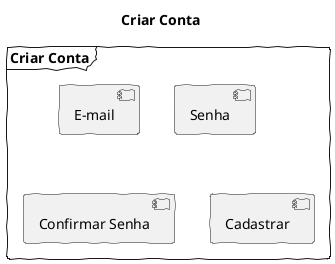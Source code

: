 @startuml
skinparam handwritten true
title Criar Conta

frame "Criar Conta" {
  component "E-mail"
  component "Senha"
  component "Confirmar Senha"
  component "Cadastrar"
}
@enduml